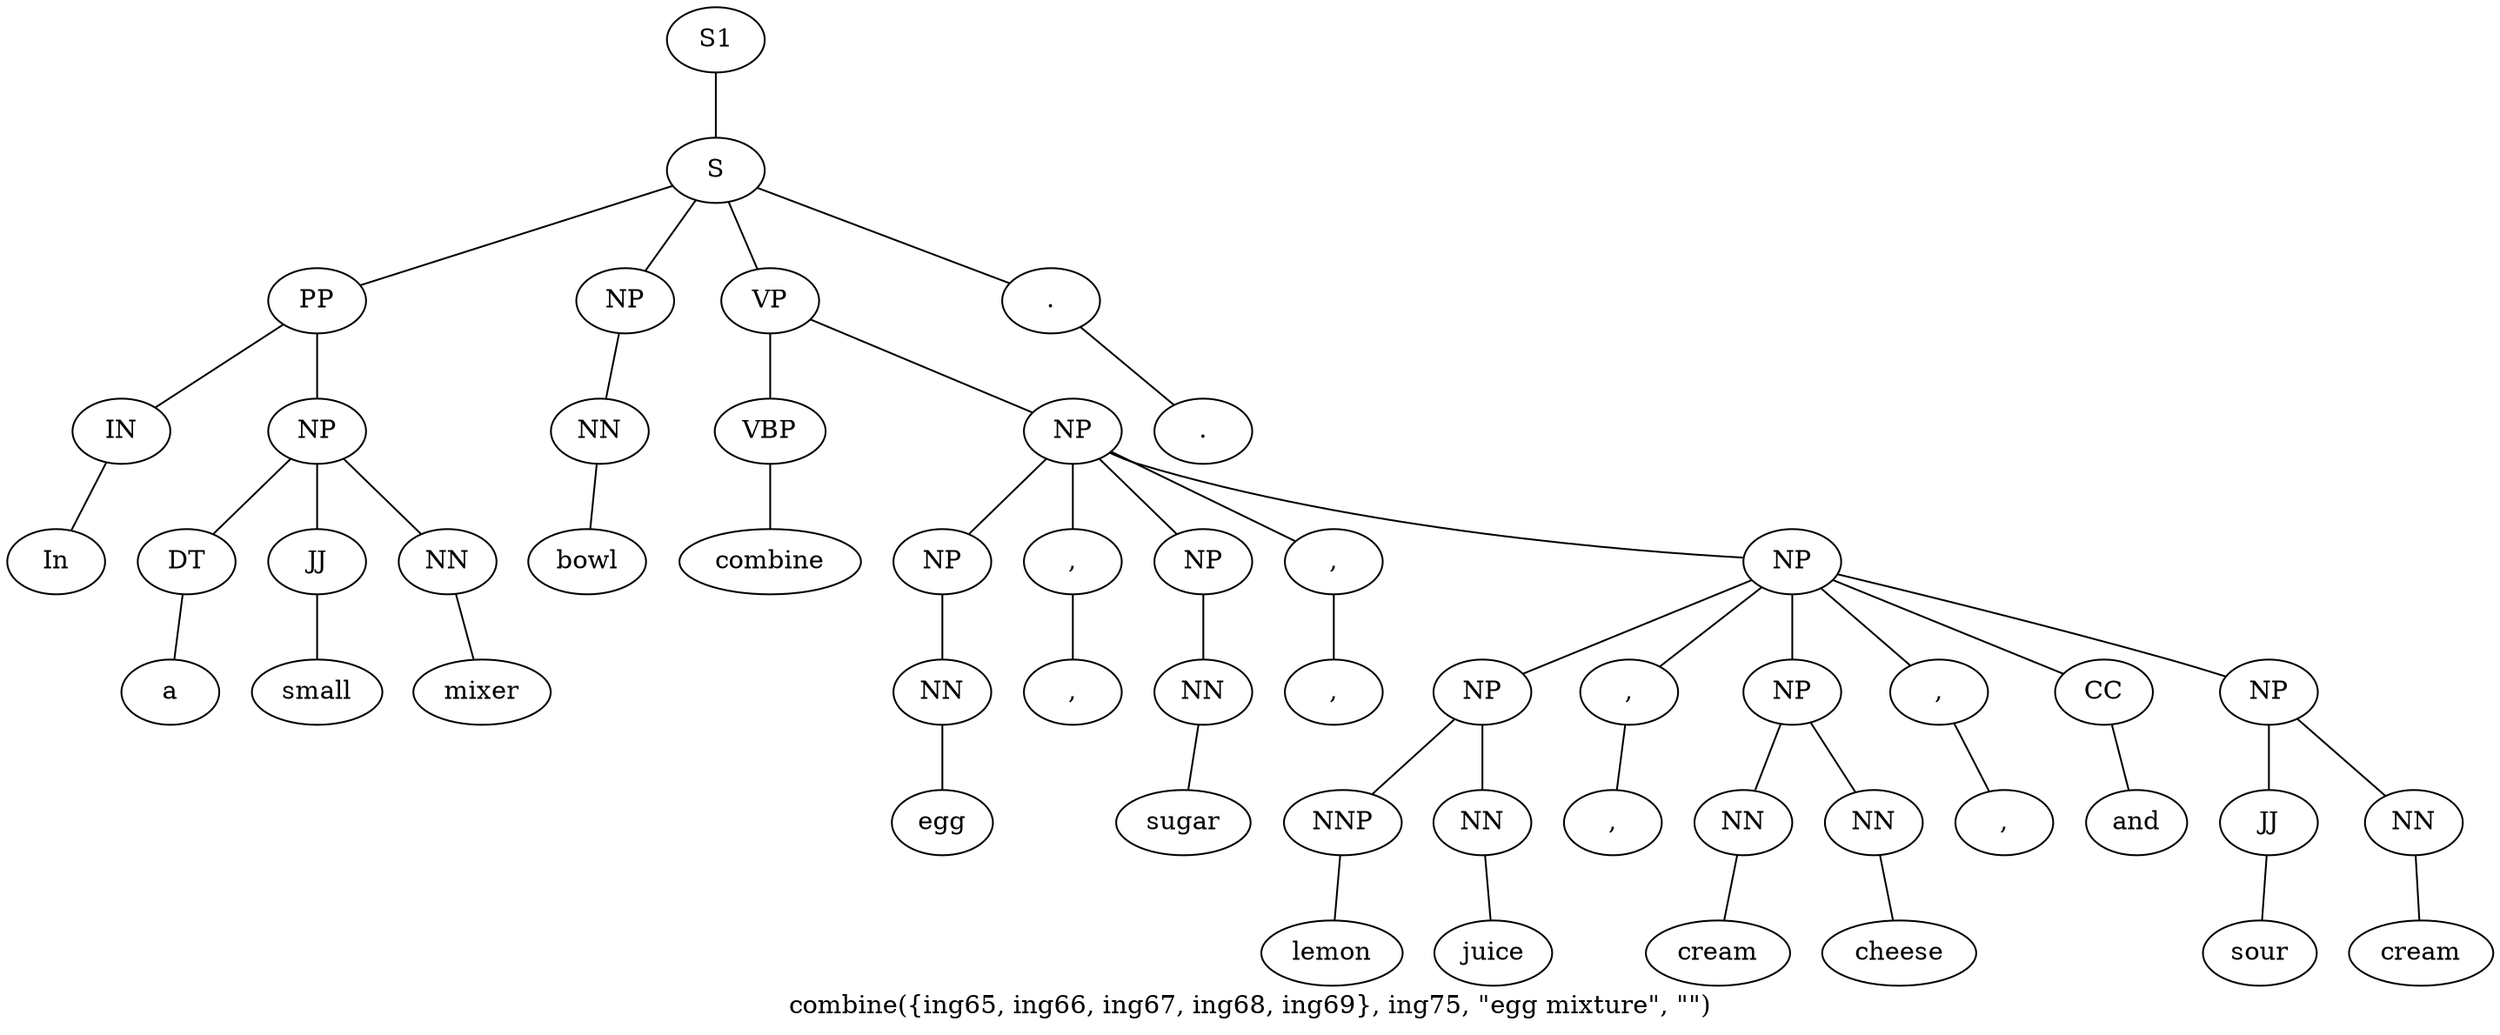 graph SyntaxGraph {
	label = "combine({ing65, ing66, ing67, ing68, ing69}, ing75, \"egg mixture\", \"\")";
	Node0 [label="S1"];
	Node1 [label="S"];
	Node2 [label="PP"];
	Node3 [label="IN"];
	Node4 [label="In"];
	Node5 [label="NP"];
	Node6 [label="DT"];
	Node7 [label="a"];
	Node8 [label="JJ"];
	Node9 [label="small"];
	Node10 [label="NN"];
	Node11 [label="mixer"];
	Node12 [label="NP"];
	Node13 [label="NN"];
	Node14 [label="bowl"];
	Node15 [label="VP"];
	Node16 [label="VBP"];
	Node17 [label="combine"];
	Node18 [label="NP"];
	Node19 [label="NP"];
	Node20 [label="NN"];
	Node21 [label="egg"];
	Node22 [label=","];
	Node23 [label=","];
	Node24 [label="NP"];
	Node25 [label="NN"];
	Node26 [label="sugar"];
	Node27 [label=","];
	Node28 [label=","];
	Node29 [label="NP"];
	Node30 [label="NP"];
	Node31 [label="NNP"];
	Node32 [label="lemon"];
	Node33 [label="NN"];
	Node34 [label="juice"];
	Node35 [label=","];
	Node36 [label=","];
	Node37 [label="NP"];
	Node38 [label="NN"];
	Node39 [label="cream"];
	Node40 [label="NN"];
	Node41 [label="cheese"];
	Node42 [label=","];
	Node43 [label=","];
	Node44 [label="CC"];
	Node45 [label="and"];
	Node46 [label="NP"];
	Node47 [label="JJ"];
	Node48 [label="sour"];
	Node49 [label="NN"];
	Node50 [label="cream"];
	Node51 [label="."];
	Node52 [label="."];

	Node0 -- Node1;
	Node1 -- Node2;
	Node1 -- Node12;
	Node1 -- Node15;
	Node1 -- Node51;
	Node2 -- Node3;
	Node2 -- Node5;
	Node3 -- Node4;
	Node5 -- Node6;
	Node5 -- Node8;
	Node5 -- Node10;
	Node6 -- Node7;
	Node8 -- Node9;
	Node10 -- Node11;
	Node12 -- Node13;
	Node13 -- Node14;
	Node15 -- Node16;
	Node15 -- Node18;
	Node16 -- Node17;
	Node18 -- Node19;
	Node18 -- Node22;
	Node18 -- Node24;
	Node18 -- Node27;
	Node18 -- Node29;
	Node19 -- Node20;
	Node20 -- Node21;
	Node22 -- Node23;
	Node24 -- Node25;
	Node25 -- Node26;
	Node27 -- Node28;
	Node29 -- Node30;
	Node29 -- Node35;
	Node29 -- Node37;
	Node29 -- Node42;
	Node29 -- Node44;
	Node29 -- Node46;
	Node30 -- Node31;
	Node30 -- Node33;
	Node31 -- Node32;
	Node33 -- Node34;
	Node35 -- Node36;
	Node37 -- Node38;
	Node37 -- Node40;
	Node38 -- Node39;
	Node40 -- Node41;
	Node42 -- Node43;
	Node44 -- Node45;
	Node46 -- Node47;
	Node46 -- Node49;
	Node47 -- Node48;
	Node49 -- Node50;
	Node51 -- Node52;
}